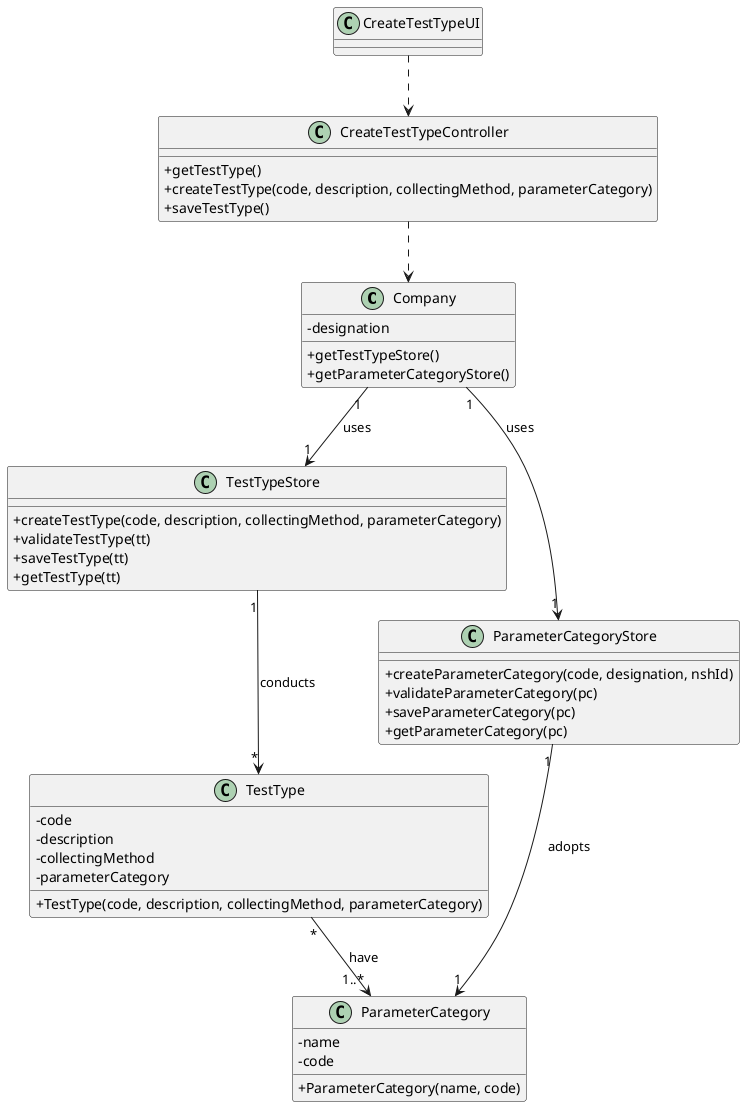 @startuml
skinparam classAttributeIconSize 0

class Company
{
  -designation
  +getTestTypeStore()
  +getParameterCategoryStore()
}

class TestTypeStore {
  +createTestType(code, description, collectingMethod, parameterCategory)
  +validateTestType(tt)
  +saveTestType(tt)
  +getTestType(tt)
}

class ParameterCategoryStore {
  +createParameterCategory(code, designation, nshId)
  +validateParameterCategory(pc)
  +saveParameterCategory(pc)
  +getParameterCategory(pc)
}

class TestType {
  -code
  -description
  -collectingMethod
  -parameterCategory
  +TestType(code, description, collectingMethod, parameterCategory)
}

class ParameterCategory {
  -name
  -code
  +ParameterCategory(name, code)
}

class CreateTestTypeUI {
}

class CreateTestTypeController {
  +getTestType()
  +createTestType(code, description, collectingMethod, parameterCategory)
  +saveTestType()
}

CreateTestTypeUI ..> CreateTestTypeController
CreateTestTypeController ..> Company
Company "1" --> "1" TestTypeStore : uses
Company "1" --> "1" ParameterCategoryStore : uses
TestTypeStore "1" --> "*" TestType : conducts
ParameterCategoryStore "1" --> "1" ParameterCategory : adopts
TestType "*" --> "1..*" ParameterCategory : have
@enduml
